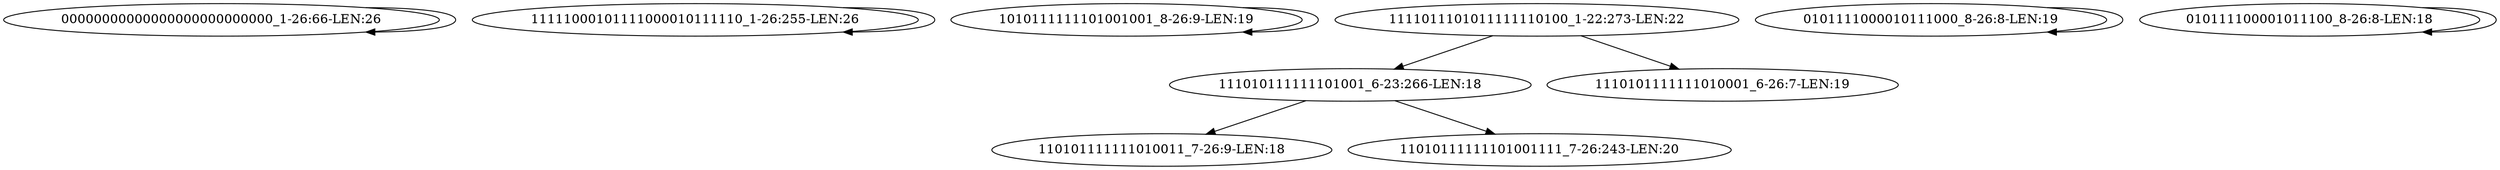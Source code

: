 digraph G {
    "00000000000000000000000000_1-26:66-LEN:26" -> "00000000000000000000000000_1-26:66-LEN:26";
    "11111000101111000010111110_1-26:255-LEN:26" -> "11111000101111000010111110_1-26:255-LEN:26";
    "1010111111101001001_8-26:9-LEN:19" -> "1010111111101001001_8-26:9-LEN:19";
    "111010111111101001_6-23:266-LEN:18" -> "110101111111010011_7-26:9-LEN:18";
    "111010111111101001_6-23:266-LEN:18" -> "11010111111101001111_7-26:243-LEN:20";
    "0101111000010111000_8-26:8-LEN:19" -> "0101111000010111000_8-26:8-LEN:19";
    "1111011101011111110100_1-22:273-LEN:22" -> "111010111111101001_6-23:266-LEN:18";
    "1111011101011111110100_1-22:273-LEN:22" -> "1110101111111010001_6-26:7-LEN:19";
    "010111100001011100_8-26:8-LEN:18" -> "010111100001011100_8-26:8-LEN:18";
}
